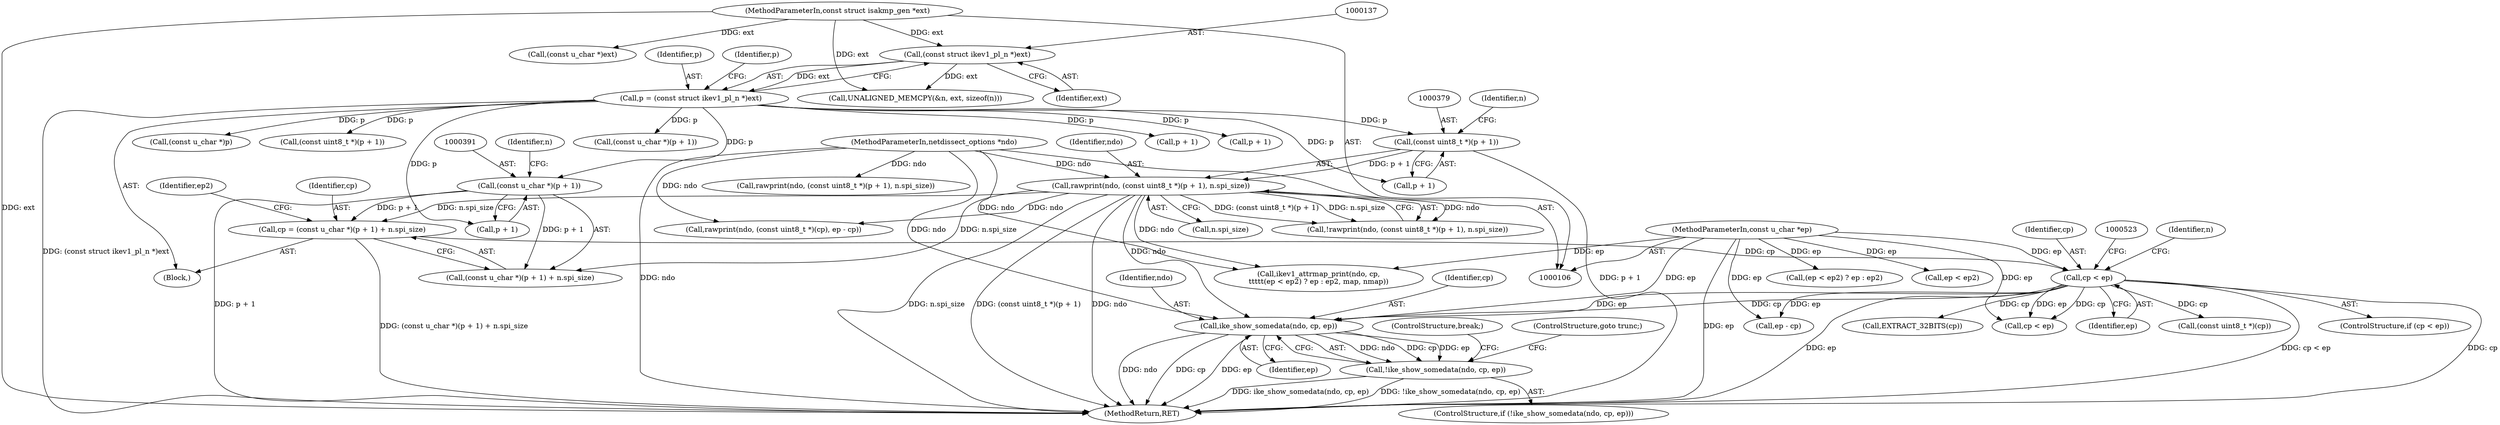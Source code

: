 digraph "0_tcpdump_e0a5a02b0fc1900a69d6c37ed0aab36fb8494e6d_1@pointer" {
"1000514" [label="(Call,ike_show_somedata(ndo, cp, ep))"];
"1000376" [label="(Call,rawprint(ndo, (const uint8_t *)(p + 1), n.spi_size))"];
"1000107" [label="(MethodParameterIn,netdissect_options *ndo)"];
"1000378" [label="(Call,(const uint8_t *)(p + 1))"];
"1000134" [label="(Call,p = (const struct ikev1_pl_n *)ext)"];
"1000136" [label="(Call,(const struct ikev1_pl_n *)ext)"];
"1000109" [label="(MethodParameterIn,const struct isakmp_gen *ext)"];
"1000406" [label="(Call,cp < ep)"];
"1000387" [label="(Call,cp = (const u_char *)(p + 1) + n.spi_size)"];
"1000390" [label="(Call,(const u_char *)(p + 1))"];
"1000111" [label="(MethodParameterIn,const u_char *ep)"];
"1000513" [label="(Call,!ike_show_somedata(ndo, cp, ep))"];
"1000135" [label="(Identifier,p)"];
"1000142" [label="(Call,UNALIGNED_MEMCPY(&n, ext, sizeof(n)))"];
"1000447" [label="(Call,ikev1_attrmap_print(ndo, cp,\n\t\t\t\t\t(ep < ep2) ? ep : ep2, map, nmap))"];
"1000399" [label="(Identifier,ep2)"];
"1000138" [label="(Identifier,ext)"];
"1000438" [label="(Call,cp < ep)"];
"1000512" [label="(ControlStructure,if (!ike_show_somedata(ndo, cp, ep)))"];
"1000450" [label="(Call,(ep < ep2) ? ep : ep2)"];
"1000380" [label="(Call,p + 1)"];
"1000401" [label="(Call,(const u_char *)p)"];
"1000451" [label="(Call,ep < ep2)"];
"1000516" [label="(Identifier,cp)"];
"1000387" [label="(Call,cp = (const u_char *)(p + 1) + n.spi_size)"];
"1000499" [label="(Call,(const uint8_t *)(cp))"];
"1000253" [label="(Call,(const uint8_t *)(p + 1))"];
"1000390" [label="(Call,(const u_char *)(p + 1))"];
"1000109" [label="(MethodParameterIn,const struct isakmp_gen *ext)"];
"1000515" [label="(Identifier,ndo)"];
"1000413" [label="(Identifier,n)"];
"1000502" [label="(Call,ep - cp)"];
"1000522" [label="(Call,(const u_char *)ext)"];
"1000518" [label="(ControlStructure,goto trunc;)"];
"1000389" [label="(Call,(const u_char *)(p + 1) + n.spi_size)"];
"1000497" [label="(Call,rawprint(ndo, (const uint8_t *)(cp), ep - cp))"];
"1000408" [label="(Identifier,ep)"];
"1000517" [label="(Identifier,ep)"];
"1000406" [label="(Call,cp < ep)"];
"1000377" [label="(Identifier,ndo)"];
"1000514" [label="(Call,ike_show_somedata(ndo, cp, ep))"];
"1000378" [label="(Call,(const uint8_t *)(p + 1))"];
"1000383" [label="(Call,n.spi_size)"];
"1000405" [label="(ControlStructure,if (cp < ep))"];
"1000536" [label="(MethodReturn,RET)"];
"1000388" [label="(Identifier,cp)"];
"1000107" [label="(MethodParameterIn,netdissect_options *ndo)"];
"1000116" [label="(Block,)"];
"1000264" [label="(Call,(const u_char *)(p + 1))"];
"1000396" [label="(Identifier,n)"];
"1000392" [label="(Call,p + 1)"];
"1000384" [label="(Identifier,n)"];
"1000141" [label="(Identifier,p)"];
"1000255" [label="(Call,p + 1)"];
"1000407" [label="(Identifier,cp)"];
"1000375" [label="(Call,!rawprint(ndo, (const uint8_t *)(p + 1), n.spi_size))"];
"1000266" [label="(Call,p + 1)"];
"1000376" [label="(Call,rawprint(ndo, (const uint8_t *)(p + 1), n.spi_size))"];
"1000474" [label="(Call,EXTRACT_32BITS(cp))"];
"1000136" [label="(Call,(const struct ikev1_pl_n *)ext)"];
"1000134" [label="(Call,p = (const struct ikev1_pl_n *)ext)"];
"1000251" [label="(Call,rawprint(ndo, (const uint8_t *)(p + 1), n.spi_size))"];
"1000513" [label="(Call,!ike_show_somedata(ndo, cp, ep))"];
"1000111" [label="(MethodParameterIn,const u_char *ep)"];
"1000519" [label="(ControlStructure,break;)"];
"1000514" -> "1000513"  [label="AST: "];
"1000514" -> "1000517"  [label="CFG: "];
"1000515" -> "1000514"  [label="AST: "];
"1000516" -> "1000514"  [label="AST: "];
"1000517" -> "1000514"  [label="AST: "];
"1000513" -> "1000514"  [label="CFG: "];
"1000514" -> "1000536"  [label="DDG: ndo"];
"1000514" -> "1000536"  [label="DDG: cp"];
"1000514" -> "1000536"  [label="DDG: ep"];
"1000514" -> "1000513"  [label="DDG: ndo"];
"1000514" -> "1000513"  [label="DDG: cp"];
"1000514" -> "1000513"  [label="DDG: ep"];
"1000376" -> "1000514"  [label="DDG: ndo"];
"1000107" -> "1000514"  [label="DDG: ndo"];
"1000406" -> "1000514"  [label="DDG: cp"];
"1000406" -> "1000514"  [label="DDG: ep"];
"1000111" -> "1000514"  [label="DDG: ep"];
"1000376" -> "1000375"  [label="AST: "];
"1000376" -> "1000383"  [label="CFG: "];
"1000377" -> "1000376"  [label="AST: "];
"1000378" -> "1000376"  [label="AST: "];
"1000383" -> "1000376"  [label="AST: "];
"1000375" -> "1000376"  [label="CFG: "];
"1000376" -> "1000536"  [label="DDG: ndo"];
"1000376" -> "1000536"  [label="DDG: n.spi_size"];
"1000376" -> "1000536"  [label="DDG: (const uint8_t *)(p + 1)"];
"1000376" -> "1000375"  [label="DDG: ndo"];
"1000376" -> "1000375"  [label="DDG: (const uint8_t *)(p + 1)"];
"1000376" -> "1000375"  [label="DDG: n.spi_size"];
"1000107" -> "1000376"  [label="DDG: ndo"];
"1000378" -> "1000376"  [label="DDG: p + 1"];
"1000376" -> "1000387"  [label="DDG: n.spi_size"];
"1000376" -> "1000389"  [label="DDG: n.spi_size"];
"1000376" -> "1000447"  [label="DDG: ndo"];
"1000376" -> "1000497"  [label="DDG: ndo"];
"1000107" -> "1000106"  [label="AST: "];
"1000107" -> "1000536"  [label="DDG: ndo"];
"1000107" -> "1000251"  [label="DDG: ndo"];
"1000107" -> "1000447"  [label="DDG: ndo"];
"1000107" -> "1000497"  [label="DDG: ndo"];
"1000378" -> "1000380"  [label="CFG: "];
"1000379" -> "1000378"  [label="AST: "];
"1000380" -> "1000378"  [label="AST: "];
"1000384" -> "1000378"  [label="CFG: "];
"1000378" -> "1000536"  [label="DDG: p + 1"];
"1000134" -> "1000378"  [label="DDG: p"];
"1000134" -> "1000116"  [label="AST: "];
"1000134" -> "1000136"  [label="CFG: "];
"1000135" -> "1000134"  [label="AST: "];
"1000136" -> "1000134"  [label="AST: "];
"1000141" -> "1000134"  [label="CFG: "];
"1000134" -> "1000536"  [label="DDG: (const struct ikev1_pl_n *)ext"];
"1000136" -> "1000134"  [label="DDG: ext"];
"1000134" -> "1000253"  [label="DDG: p"];
"1000134" -> "1000255"  [label="DDG: p"];
"1000134" -> "1000264"  [label="DDG: p"];
"1000134" -> "1000266"  [label="DDG: p"];
"1000134" -> "1000380"  [label="DDG: p"];
"1000134" -> "1000390"  [label="DDG: p"];
"1000134" -> "1000392"  [label="DDG: p"];
"1000134" -> "1000401"  [label="DDG: p"];
"1000136" -> "1000138"  [label="CFG: "];
"1000137" -> "1000136"  [label="AST: "];
"1000138" -> "1000136"  [label="AST: "];
"1000109" -> "1000136"  [label="DDG: ext"];
"1000136" -> "1000142"  [label="DDG: ext"];
"1000109" -> "1000106"  [label="AST: "];
"1000109" -> "1000536"  [label="DDG: ext"];
"1000109" -> "1000142"  [label="DDG: ext"];
"1000109" -> "1000522"  [label="DDG: ext"];
"1000406" -> "1000405"  [label="AST: "];
"1000406" -> "1000408"  [label="CFG: "];
"1000407" -> "1000406"  [label="AST: "];
"1000408" -> "1000406"  [label="AST: "];
"1000413" -> "1000406"  [label="CFG: "];
"1000523" -> "1000406"  [label="CFG: "];
"1000406" -> "1000536"  [label="DDG: cp"];
"1000406" -> "1000536"  [label="DDG: ep"];
"1000406" -> "1000536"  [label="DDG: cp < ep"];
"1000387" -> "1000406"  [label="DDG: cp"];
"1000111" -> "1000406"  [label="DDG: ep"];
"1000406" -> "1000438"  [label="DDG: cp"];
"1000406" -> "1000438"  [label="DDG: ep"];
"1000406" -> "1000474"  [label="DDG: cp"];
"1000406" -> "1000499"  [label="DDG: cp"];
"1000406" -> "1000502"  [label="DDG: ep"];
"1000387" -> "1000116"  [label="AST: "];
"1000387" -> "1000389"  [label="CFG: "];
"1000388" -> "1000387"  [label="AST: "];
"1000389" -> "1000387"  [label="AST: "];
"1000399" -> "1000387"  [label="CFG: "];
"1000387" -> "1000536"  [label="DDG: (const u_char *)(p + 1) + n.spi_size"];
"1000390" -> "1000387"  [label="DDG: p + 1"];
"1000390" -> "1000389"  [label="AST: "];
"1000390" -> "1000392"  [label="CFG: "];
"1000391" -> "1000390"  [label="AST: "];
"1000392" -> "1000390"  [label="AST: "];
"1000396" -> "1000390"  [label="CFG: "];
"1000390" -> "1000536"  [label="DDG: p + 1"];
"1000390" -> "1000389"  [label="DDG: p + 1"];
"1000111" -> "1000106"  [label="AST: "];
"1000111" -> "1000536"  [label="DDG: ep"];
"1000111" -> "1000438"  [label="DDG: ep"];
"1000111" -> "1000447"  [label="DDG: ep"];
"1000111" -> "1000451"  [label="DDG: ep"];
"1000111" -> "1000450"  [label="DDG: ep"];
"1000111" -> "1000502"  [label="DDG: ep"];
"1000513" -> "1000512"  [label="AST: "];
"1000518" -> "1000513"  [label="CFG: "];
"1000519" -> "1000513"  [label="CFG: "];
"1000513" -> "1000536"  [label="DDG: !ike_show_somedata(ndo, cp, ep)"];
"1000513" -> "1000536"  [label="DDG: ike_show_somedata(ndo, cp, ep)"];
}
